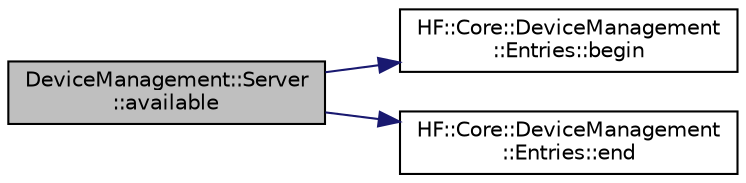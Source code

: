digraph "DeviceManagement::Server::available"
{
  edge [fontname="Helvetica",fontsize="10",labelfontname="Helvetica",labelfontsize="10"];
  node [fontname="Helvetica",fontsize="10",shape=record];
  rankdir="LR";
  Node2 [label="DeviceManagement::Server\l::available",height=0.2,width=0.4,color="black", fillcolor="grey75", style="filled", fontcolor="black"];
  Node2 -> Node3 [color="midnightblue",fontsize="10",style="solid",fontname="Helvetica"];
  Node3 [label="HF::Core::DeviceManagement\l::Entries::begin",height=0.2,width=0.4,color="black", fillcolor="white", style="filled",URL="$structHF_1_1Core_1_1DeviceManagement_1_1Entries.html#a035442996968e80735f69d8bdedc592c",tooltip="Get an iterator to the start of the entries in this container. "];
  Node2 -> Node4 [color="midnightblue",fontsize="10",style="solid",fontname="Helvetica"];
  Node4 [label="HF::Core::DeviceManagement\l::Entries::end",height=0.2,width=0.4,color="black", fillcolor="white", style="filled",URL="$structHF_1_1Core_1_1DeviceManagement_1_1Entries.html#a346aa9a30afe949dd74d96831fe4d53c",tooltip="Get an iterator to the end of the entries in this container. "];
}

